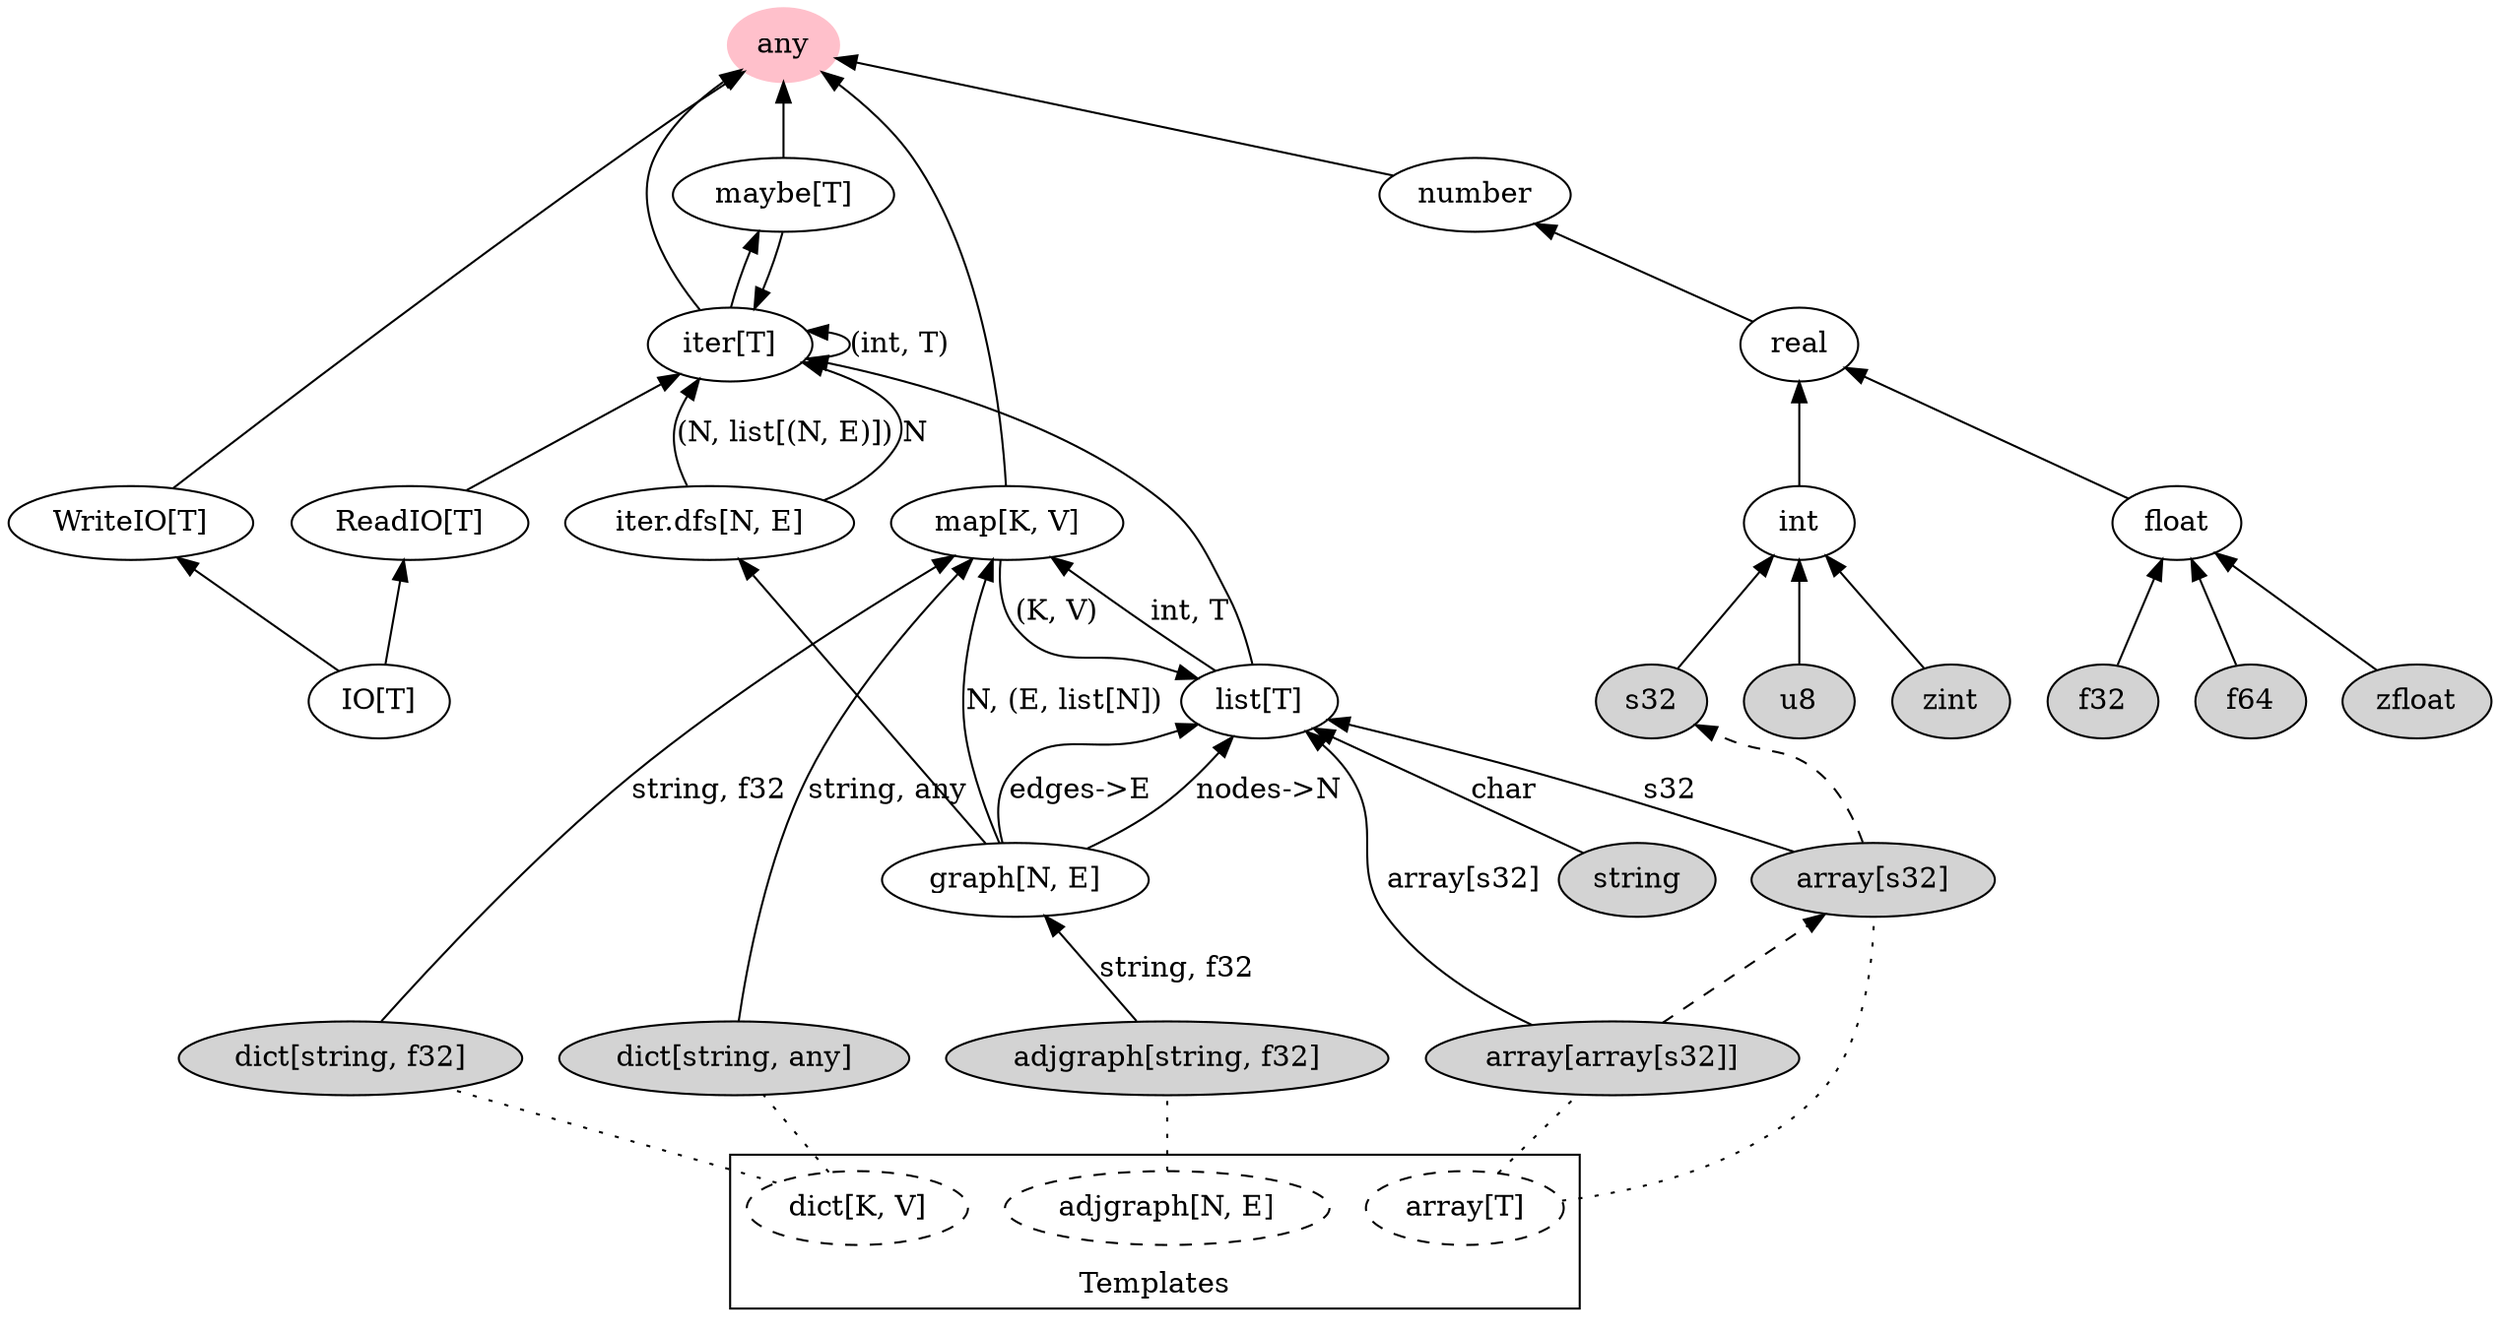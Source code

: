 digraph {
    #layout="circo";
    #layout="fdp";
    #rankdir="LR";
    rankdir="BT";
    #concentrate=true;

    # CLUSTERS

    subgraph cluster_0 {
        label="Templates";
        
        array [label="array[T]", style="dashed"];
        dict [label="dict[K, V]", style="dashed"];
        adjgraph [label="adjgraph[N, E]", style="dashed"];
    }

    # NODES (FORMS)

    any [color="pink", style="filled"];

    G [label="graph[N, E]"];
    map [label="map[K, V]"];
    list [label="list[T]"];
    iter [label="iter[T]"];
    maybe [label="maybe[T]"];

    iterdfs [label="iter.dfs[N, E]"];

    ReadIO [label="ReadIO[T]"];
    WriteIO [label="WriteIO[T]"];
    IO [label="IO[T]"];



    # NODES (TYPES)

    u8, s32, zint [style="filled"];
    f32, f64, zfloat [style="filled"];

    string [style="filled"];

    array0 [label="array[s32]", style="filled"];
    array1 [label="array[array[s32]]", style="filled"];
    dict0 [label="dict[string, f32]", style="filled"];
    dict1 [label="dict[string, any]", style="filled"];
    adjgraph0 [label="adjgraph[string, f32]", style="filled"];



    # EDGES (SUBTYPE)

    int, float -> real -> number -> any;
    f32, f64, zfloat -> float;
    u8, s32, zint -> int;

    maybe -> any;
    iter -> maybe;
    maybe -> iter;
    iterdfs -> iter [label="(N, list[(N, E)])"];
    iterdfs -> iter [label="N"];

    G -> list [label="nodes->N"];
    G -> list [label="edges->E"];

    G -> iterdfs;

    G -> map [label="N, (E, list[N])"];
    #G -> map [label="N, E, list[N]"];

    iter -> any;
    map -> any;

    # self loop, since iterables can be enumerated
    iter -> iter [label="(int, T)"];

    IO -> ReadIO, WriteIO;
    ReadIO -> iter;
    WriteIO -> any;

    list -> iter;

    list -> map [label="int, T"];
    map -> list [label="(K, V)"];

    string -> list [label="char"];

    array0 -> list [label="s32"];
    array1 -> list [label="array[s32]"];

    adjgraph0 -> G [label="string, f32"];

    dict0 -> map [label="string, f32"];
    dict1 -> map [label="string, any"];

    # EDGES (DECAY)

    array0 -> s32 [style="dashed"];
    array1 -> array0 [style="dashed"];

    # EDGES (TEMPLATE)

    adjgraph -> adjgraph0 [style="dotted", arrowhead="none"];

    array -> array0, array1 [style="dotted", arrowhead="none"];

    dict -> dict0, dict1 [style="dotted", arrowhead="none"];
}

